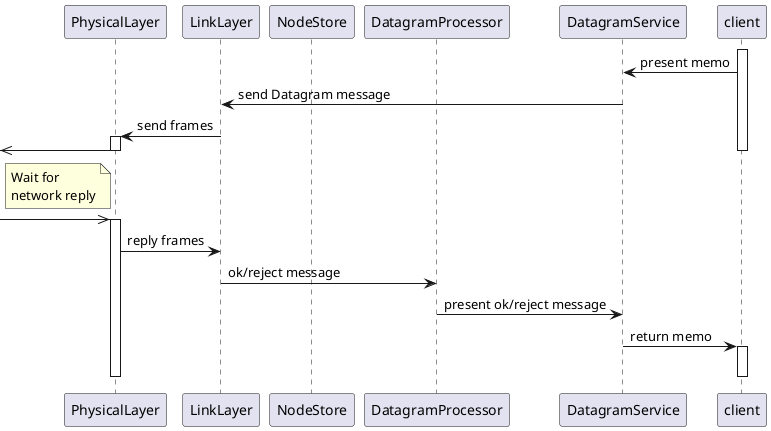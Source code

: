 @startuml

participant PhysicalLayer
participant LinkLayer
participant NodeStore
participant DatagramProcessor
participant DatagramService
participant client

activate client

client -> DatagramService : present memo
DatagramService -> LinkLayer : send Datagram message
LinkLayer -> PhysicalLayer : send frames

activate PhysicalLayer
<<- PhysicalLayer
deactivate PhysicalLayer
deactivate client

note left of PhysicalLayer : Wait for\nnetwork reply

->> PhysicalLayer
activate PhysicalLayer
PhysicalLayer -> LinkLayer : reply frames
LinkLayer -> DatagramProcessor : ok/reject message
DatagramProcessor -> DatagramService : present ok/reject message

DatagramService -> client : return memo
activate client
deactivate client

deactivate PhysicalLayer

@enduml
